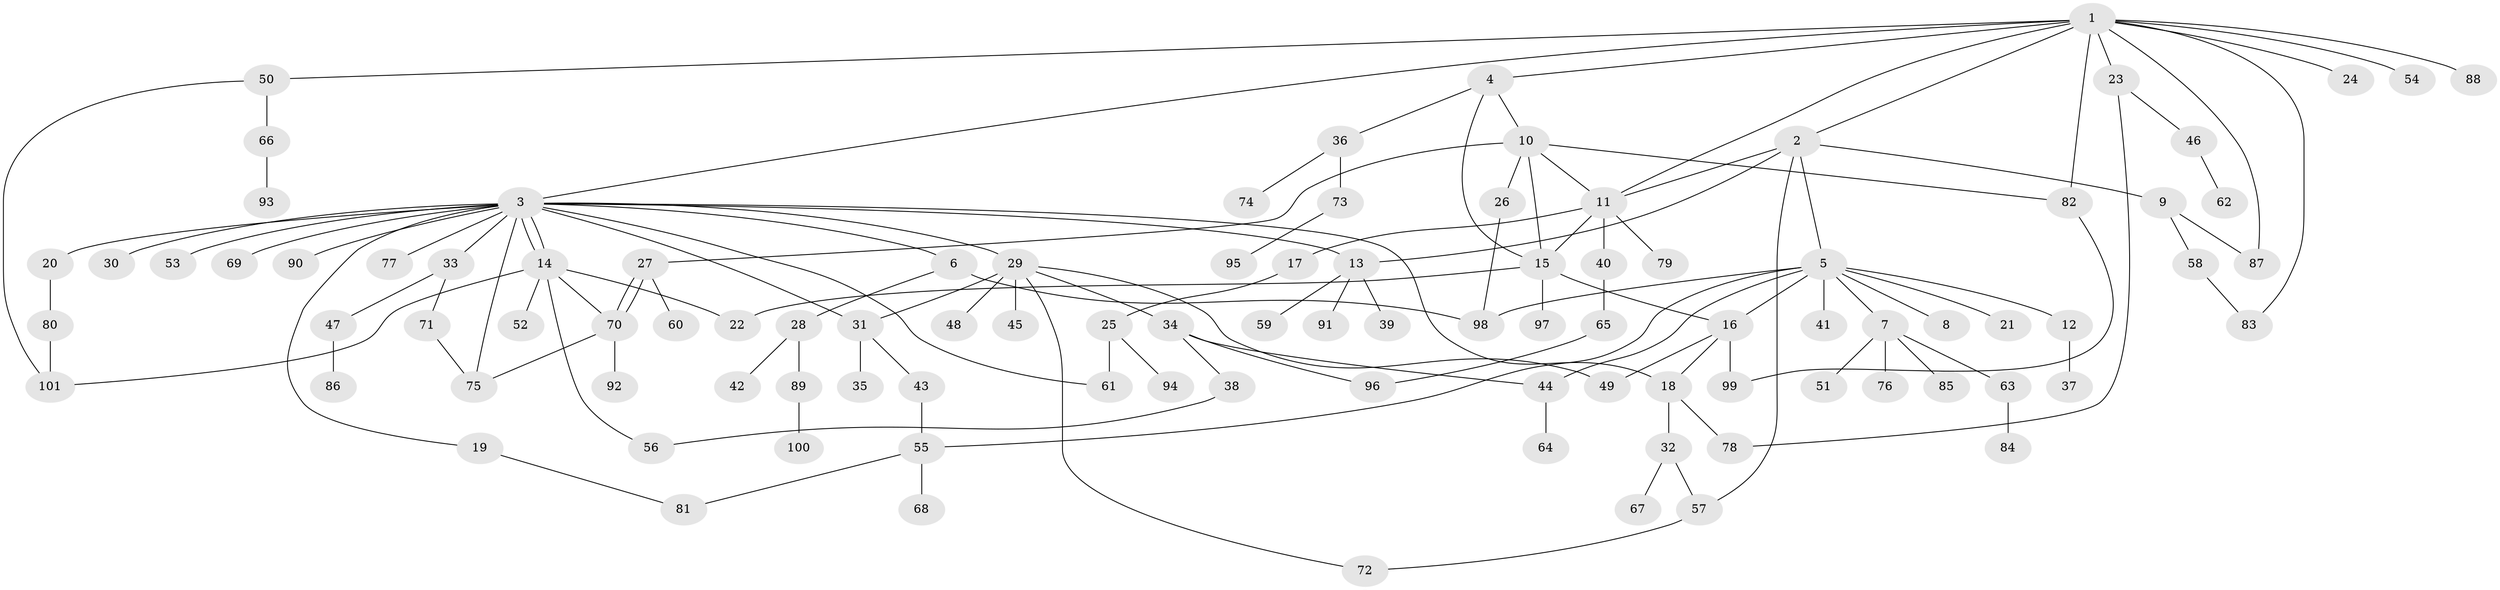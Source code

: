 // Generated by graph-tools (version 1.1) at 2025/11/02/27/25 16:11:09]
// undirected, 101 vertices, 132 edges
graph export_dot {
graph [start="1"]
  node [color=gray90,style=filled];
  1;
  2;
  3;
  4;
  5;
  6;
  7;
  8;
  9;
  10;
  11;
  12;
  13;
  14;
  15;
  16;
  17;
  18;
  19;
  20;
  21;
  22;
  23;
  24;
  25;
  26;
  27;
  28;
  29;
  30;
  31;
  32;
  33;
  34;
  35;
  36;
  37;
  38;
  39;
  40;
  41;
  42;
  43;
  44;
  45;
  46;
  47;
  48;
  49;
  50;
  51;
  52;
  53;
  54;
  55;
  56;
  57;
  58;
  59;
  60;
  61;
  62;
  63;
  64;
  65;
  66;
  67;
  68;
  69;
  70;
  71;
  72;
  73;
  74;
  75;
  76;
  77;
  78;
  79;
  80;
  81;
  82;
  83;
  84;
  85;
  86;
  87;
  88;
  89;
  90;
  91;
  92;
  93;
  94;
  95;
  96;
  97;
  98;
  99;
  100;
  101;
  1 -- 2;
  1 -- 3;
  1 -- 4;
  1 -- 11;
  1 -- 23;
  1 -- 24;
  1 -- 50;
  1 -- 54;
  1 -- 82;
  1 -- 83;
  1 -- 87;
  1 -- 88;
  2 -- 5;
  2 -- 9;
  2 -- 11;
  2 -- 13;
  2 -- 57;
  3 -- 6;
  3 -- 13;
  3 -- 14;
  3 -- 14;
  3 -- 18;
  3 -- 19;
  3 -- 20;
  3 -- 29;
  3 -- 30;
  3 -- 31;
  3 -- 33;
  3 -- 53;
  3 -- 61;
  3 -- 69;
  3 -- 75;
  3 -- 77;
  3 -- 90;
  4 -- 10;
  4 -- 15;
  4 -- 36;
  5 -- 7;
  5 -- 8;
  5 -- 12;
  5 -- 16;
  5 -- 21;
  5 -- 41;
  5 -- 44;
  5 -- 55;
  5 -- 98;
  6 -- 28;
  6 -- 98;
  7 -- 51;
  7 -- 63;
  7 -- 76;
  7 -- 85;
  9 -- 58;
  9 -- 87;
  10 -- 11;
  10 -- 15;
  10 -- 26;
  10 -- 27;
  10 -- 82;
  11 -- 15;
  11 -- 17;
  11 -- 40;
  11 -- 79;
  12 -- 37;
  13 -- 39;
  13 -- 59;
  13 -- 91;
  14 -- 22;
  14 -- 52;
  14 -- 56;
  14 -- 70;
  14 -- 101;
  15 -- 16;
  15 -- 22;
  15 -- 97;
  16 -- 18;
  16 -- 49;
  16 -- 99;
  17 -- 25;
  18 -- 32;
  18 -- 78;
  19 -- 81;
  20 -- 80;
  23 -- 46;
  23 -- 78;
  25 -- 61;
  25 -- 94;
  26 -- 98;
  27 -- 60;
  27 -- 70;
  27 -- 70;
  28 -- 42;
  28 -- 89;
  29 -- 31;
  29 -- 34;
  29 -- 45;
  29 -- 48;
  29 -- 49;
  29 -- 72;
  31 -- 35;
  31 -- 43;
  32 -- 57;
  32 -- 67;
  33 -- 47;
  33 -- 71;
  34 -- 38;
  34 -- 44;
  34 -- 96;
  36 -- 73;
  36 -- 74;
  38 -- 56;
  40 -- 65;
  43 -- 55;
  44 -- 64;
  46 -- 62;
  47 -- 86;
  50 -- 66;
  50 -- 101;
  55 -- 68;
  55 -- 81;
  57 -- 72;
  58 -- 83;
  63 -- 84;
  65 -- 96;
  66 -- 93;
  70 -- 75;
  70 -- 92;
  71 -- 75;
  73 -- 95;
  80 -- 101;
  82 -- 99;
  89 -- 100;
}

